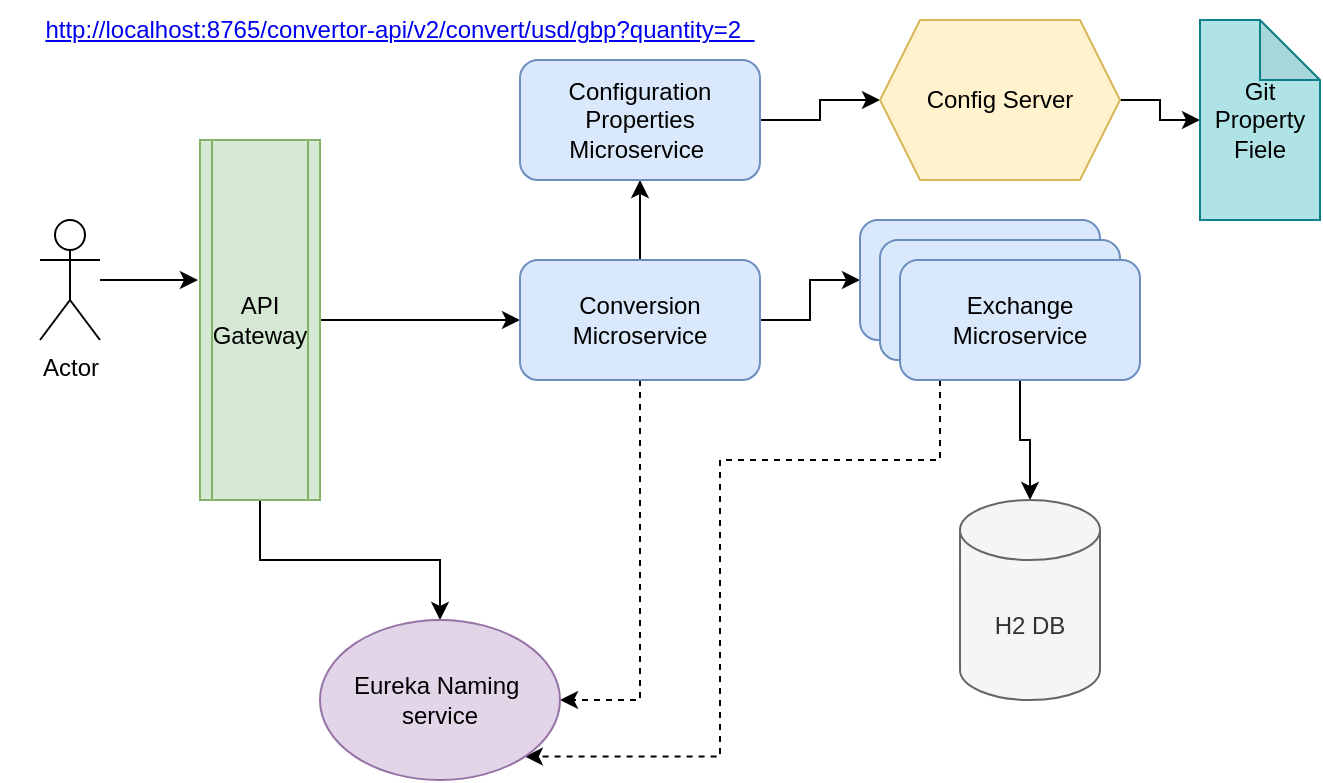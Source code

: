 <mxfile version="15.4.0" type="device"><diagram id="C5RBs43oDa-KdzZeNtuy" name="Page-1"><mxGraphModel dx="1426" dy="852" grid="1" gridSize="10" guides="1" tooltips="1" connect="1" arrows="1" fold="1" page="1" pageScale="1" pageWidth="827" pageHeight="1169" math="0" shadow="0"><root><mxCell id="WIyWlLk6GJQsqaUBKTNV-0"/><mxCell id="WIyWlLk6GJQsqaUBKTNV-1" parent="WIyWlLk6GJQsqaUBKTNV-0"/><mxCell id="WIyWlLk6GJQsqaUBKTNV-2" value="" style="rounded=0;html=1;jettySize=auto;orthogonalLoop=1;fontSize=11;endArrow=block;endFill=0;endSize=8;strokeWidth=1;shadow=0;labelBackgroundColor=none;edgeStyle=orthogonalEdgeStyle;" parent="WIyWlLk6GJQsqaUBKTNV-1" edge="1"><mxGeometry relative="1" as="geometry"><mxPoint x="220" y="120" as="sourcePoint"/></mxGeometry></mxCell><mxCell id="U4bXqq9L9UfTokAsVBIl-19" style="edgeStyle=orthogonalEdgeStyle;rounded=0;orthogonalLoop=1;jettySize=auto;html=1;entryX=-0.017;entryY=0.389;entryDx=0;entryDy=0;entryPerimeter=0;" parent="WIyWlLk6GJQsqaUBKTNV-1" source="U4bXqq9L9UfTokAsVBIl-0" target="U4bXqq9L9UfTokAsVBIl-10" edge="1"><mxGeometry relative="1" as="geometry"/></mxCell><mxCell id="U4bXqq9L9UfTokAsVBIl-0" value="Actor" style="shape=umlActor;verticalLabelPosition=bottom;verticalAlign=top;html=1;outlineConnect=0;" parent="WIyWlLk6GJQsqaUBKTNV-1" vertex="1"><mxGeometry x="80" y="230" width="30" height="60" as="geometry"/></mxCell><mxCell id="U4bXqq9L9UfTokAsVBIl-7" value="&lt;a href=&quot;data:page/id,C5RBs43oDa-KdzZeNtuy&quot;&gt;http://localhost:8765/convertor-api/v2/convert/usd/gbp?quantity=2&amp;nbsp;&amp;nbsp;&lt;/a&gt;" style="text;html=1;strokeColor=none;fillColor=none;align=center;verticalAlign=middle;whiteSpace=wrap;rounded=0;" parent="WIyWlLk6GJQsqaUBKTNV-1" vertex="1"><mxGeometry x="60" y="120" width="400" height="30" as="geometry"/></mxCell><mxCell id="U4bXqq9L9UfTokAsVBIl-21" style="edgeStyle=orthogonalEdgeStyle;rounded=0;orthogonalLoop=1;jettySize=auto;html=1;entryX=0.5;entryY=0;entryDx=0;entryDy=0;" parent="WIyWlLk6GJQsqaUBKTNV-1" source="U4bXqq9L9UfTokAsVBIl-10" target="U4bXqq9L9UfTokAsVBIl-20" edge="1"><mxGeometry relative="1" as="geometry"/></mxCell><mxCell id="U4bXqq9L9UfTokAsVBIl-22" style="edgeStyle=orthogonalEdgeStyle;rounded=0;orthogonalLoop=1;jettySize=auto;html=1;" parent="WIyWlLk6GJQsqaUBKTNV-1" source="U4bXqq9L9UfTokAsVBIl-10" edge="1"><mxGeometry relative="1" as="geometry"><mxPoint x="320" y="280" as="targetPoint"/></mxGeometry></mxCell><mxCell id="U4bXqq9L9UfTokAsVBIl-10" value="API&lt;br&gt;Gateway&lt;br&gt;" style="shape=process;whiteSpace=wrap;html=1;backgroundOutline=1;fillColor=#d5e8d4;strokeColor=#82b366;" parent="WIyWlLk6GJQsqaUBKTNV-1" vertex="1"><mxGeometry x="160" y="190" width="60" height="180" as="geometry"/></mxCell><mxCell id="U4bXqq9L9UfTokAsVBIl-15" style="edgeStyle=orthogonalEdgeStyle;rounded=0;orthogonalLoop=1;jettySize=auto;html=1;entryX=0;entryY=0.5;entryDx=0;entryDy=0;" parent="WIyWlLk6GJQsqaUBKTNV-1" source="U4bXqq9L9UfTokAsVBIl-11" target="U4bXqq9L9UfTokAsVBIl-12" edge="1"><mxGeometry relative="1" as="geometry"/></mxCell><mxCell id="U4bXqq9L9UfTokAsVBIl-23" style="edgeStyle=orthogonalEdgeStyle;rounded=0;orthogonalLoop=1;jettySize=auto;html=1;entryX=1;entryY=0.5;entryDx=0;entryDy=0;dashed=1;" parent="WIyWlLk6GJQsqaUBKTNV-1" source="U4bXqq9L9UfTokAsVBIl-11" target="U4bXqq9L9UfTokAsVBIl-20" edge="1"><mxGeometry relative="1" as="geometry"/></mxCell><mxCell id="4IQGfCb6uxzi-02-X37Q-1" value="" style="edgeStyle=orthogonalEdgeStyle;rounded=0;orthogonalLoop=1;jettySize=auto;html=1;" edge="1" parent="WIyWlLk6GJQsqaUBKTNV-1" source="U4bXqq9L9UfTokAsVBIl-11" target="4IQGfCb6uxzi-02-X37Q-0"><mxGeometry relative="1" as="geometry"/></mxCell><mxCell id="U4bXqq9L9UfTokAsVBIl-11" value="Conversion Microservice" style="rounded=1;whiteSpace=wrap;html=1;fillColor=#dae8fc;strokeColor=#6c8ebf;" parent="WIyWlLk6GJQsqaUBKTNV-1" vertex="1"><mxGeometry x="320" y="250" width="120" height="60" as="geometry"/></mxCell><mxCell id="U4bXqq9L9UfTokAsVBIl-12" value="Exchange Microservice" style="rounded=1;whiteSpace=wrap;html=1;fillColor=#dae8fc;strokeColor=#6c8ebf;" parent="WIyWlLk6GJQsqaUBKTNV-1" vertex="1"><mxGeometry x="490" y="230" width="120" height="60" as="geometry"/></mxCell><mxCell id="U4bXqq9L9UfTokAsVBIl-13" value="Exchange Microservice" style="rounded=1;whiteSpace=wrap;html=1;fillColor=#dae8fc;strokeColor=#6c8ebf;" parent="WIyWlLk6GJQsqaUBKTNV-1" vertex="1"><mxGeometry x="500" y="240" width="120" height="60" as="geometry"/></mxCell><mxCell id="U4bXqq9L9UfTokAsVBIl-17" style="edgeStyle=orthogonalEdgeStyle;rounded=0;orthogonalLoop=1;jettySize=auto;html=1;exitX=0.5;exitY=1;exitDx=0;exitDy=0;entryX=0.5;entryY=0;entryDx=0;entryDy=0;entryPerimeter=0;" parent="WIyWlLk6GJQsqaUBKTNV-1" source="U4bXqq9L9UfTokAsVBIl-14" target="U4bXqq9L9UfTokAsVBIl-16" edge="1"><mxGeometry relative="1" as="geometry"/></mxCell><mxCell id="U4bXqq9L9UfTokAsVBIl-25" style="edgeStyle=orthogonalEdgeStyle;rounded=0;orthogonalLoop=1;jettySize=auto;html=1;dashed=1;entryX=1;entryY=1;entryDx=0;entryDy=0;" parent="WIyWlLk6GJQsqaUBKTNV-1" source="U4bXqq9L9UfTokAsVBIl-14" target="U4bXqq9L9UfTokAsVBIl-20" edge="1"><mxGeometry relative="1" as="geometry"><mxPoint x="420" y="580" as="targetPoint"/><Array as="points"><mxPoint x="530" y="350"/><mxPoint x="420" y="350"/><mxPoint x="420" y="498"/></Array></mxGeometry></mxCell><mxCell id="U4bXqq9L9UfTokAsVBIl-14" value="Exchange Microservice" style="rounded=1;whiteSpace=wrap;html=1;fillColor=#dae8fc;strokeColor=#6c8ebf;" parent="WIyWlLk6GJQsqaUBKTNV-1" vertex="1"><mxGeometry x="510" y="250" width="120" height="60" as="geometry"/></mxCell><mxCell id="U4bXqq9L9UfTokAsVBIl-16" value="H2 DB" style="shape=cylinder3;whiteSpace=wrap;html=1;boundedLbl=1;backgroundOutline=1;size=15;fillColor=#f5f5f5;strokeColor=#666666;fontColor=#333333;" parent="WIyWlLk6GJQsqaUBKTNV-1" vertex="1"><mxGeometry x="540" y="370" width="70" height="100" as="geometry"/></mxCell><mxCell id="U4bXqq9L9UfTokAsVBIl-20" value="Eureka Naming&amp;nbsp;&lt;br&gt;service" style="ellipse;whiteSpace=wrap;html=1;fillColor=#e1d5e7;strokeColor=#9673a6;" parent="WIyWlLk6GJQsqaUBKTNV-1" vertex="1"><mxGeometry x="220" y="430" width="120" height="80" as="geometry"/></mxCell><mxCell id="4IQGfCb6uxzi-02-X37Q-3" value="" style="edgeStyle=orthogonalEdgeStyle;rounded=0;orthogonalLoop=1;jettySize=auto;html=1;" edge="1" parent="WIyWlLk6GJQsqaUBKTNV-1" source="4IQGfCb6uxzi-02-X37Q-0" target="4IQGfCb6uxzi-02-X37Q-2"><mxGeometry relative="1" as="geometry"/></mxCell><mxCell id="4IQGfCb6uxzi-02-X37Q-0" value="Configuration&lt;br&gt;Properties Microservice&amp;nbsp;" style="rounded=1;whiteSpace=wrap;html=1;fillColor=#dae8fc;strokeColor=#6c8ebf;" vertex="1" parent="WIyWlLk6GJQsqaUBKTNV-1"><mxGeometry x="320" y="150" width="120" height="60" as="geometry"/></mxCell><mxCell id="4IQGfCb6uxzi-02-X37Q-5" value="" style="edgeStyle=orthogonalEdgeStyle;rounded=0;orthogonalLoop=1;jettySize=auto;html=1;" edge="1" parent="WIyWlLk6GJQsqaUBKTNV-1" source="4IQGfCb6uxzi-02-X37Q-2" target="4IQGfCb6uxzi-02-X37Q-4"><mxGeometry relative="1" as="geometry"/></mxCell><mxCell id="4IQGfCb6uxzi-02-X37Q-2" value="Config Server" style="shape=hexagon;perimeter=hexagonPerimeter2;whiteSpace=wrap;html=1;fixedSize=1;fillColor=#fff2cc;strokeColor=#d6b656;" vertex="1" parent="WIyWlLk6GJQsqaUBKTNV-1"><mxGeometry x="500" y="130" width="120" height="80" as="geometry"/></mxCell><mxCell id="4IQGfCb6uxzi-02-X37Q-4" value="Git&lt;br&gt;Property&lt;br&gt;Fiele" style="shape=note;whiteSpace=wrap;html=1;backgroundOutline=1;darkOpacity=0.05;fillColor=#b0e3e6;strokeColor=#0e8088;" vertex="1" parent="WIyWlLk6GJQsqaUBKTNV-1"><mxGeometry x="660" y="130" width="60" height="100" as="geometry"/></mxCell></root></mxGraphModel></diagram></mxfile>